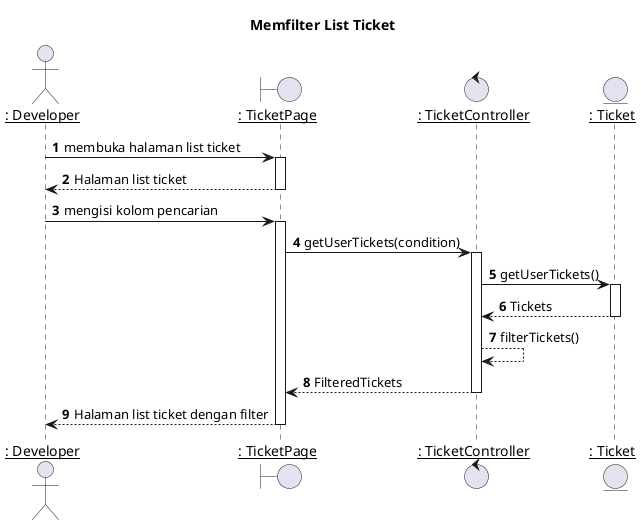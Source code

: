 @startuml Memfilter List Ticket

title "Memfilter List Ticket"

actor DEV as "__: Developer__"
boundary TicketPage as "__: TicketPage__"
control TicketController as "__: TicketController__"
entity Ticket as "__: Ticket__"

autonumber 1
DEV -> TicketPage: membuka halaman list ticket
activate TicketPage

TicketPage --> DEV : Halaman list ticket
deactivate TicketPage

DEV -> TicketPage: mengisi kolom pencarian
activate TicketPage

TicketPage -> TicketController: getUserTickets(condition)
activate TicketController

TicketController -> Ticket: getUserTickets()
activate Ticket

Ticket --> TicketController : Tickets
deactivate Ticket

TicketController --> TicketController : filterTickets()

TicketController --> TicketPage : FilteredTickets
deactivate TicketController

TicketPage --> DEV : Halaman list ticket dengan filter
deactivate TicketPage

@enduml
